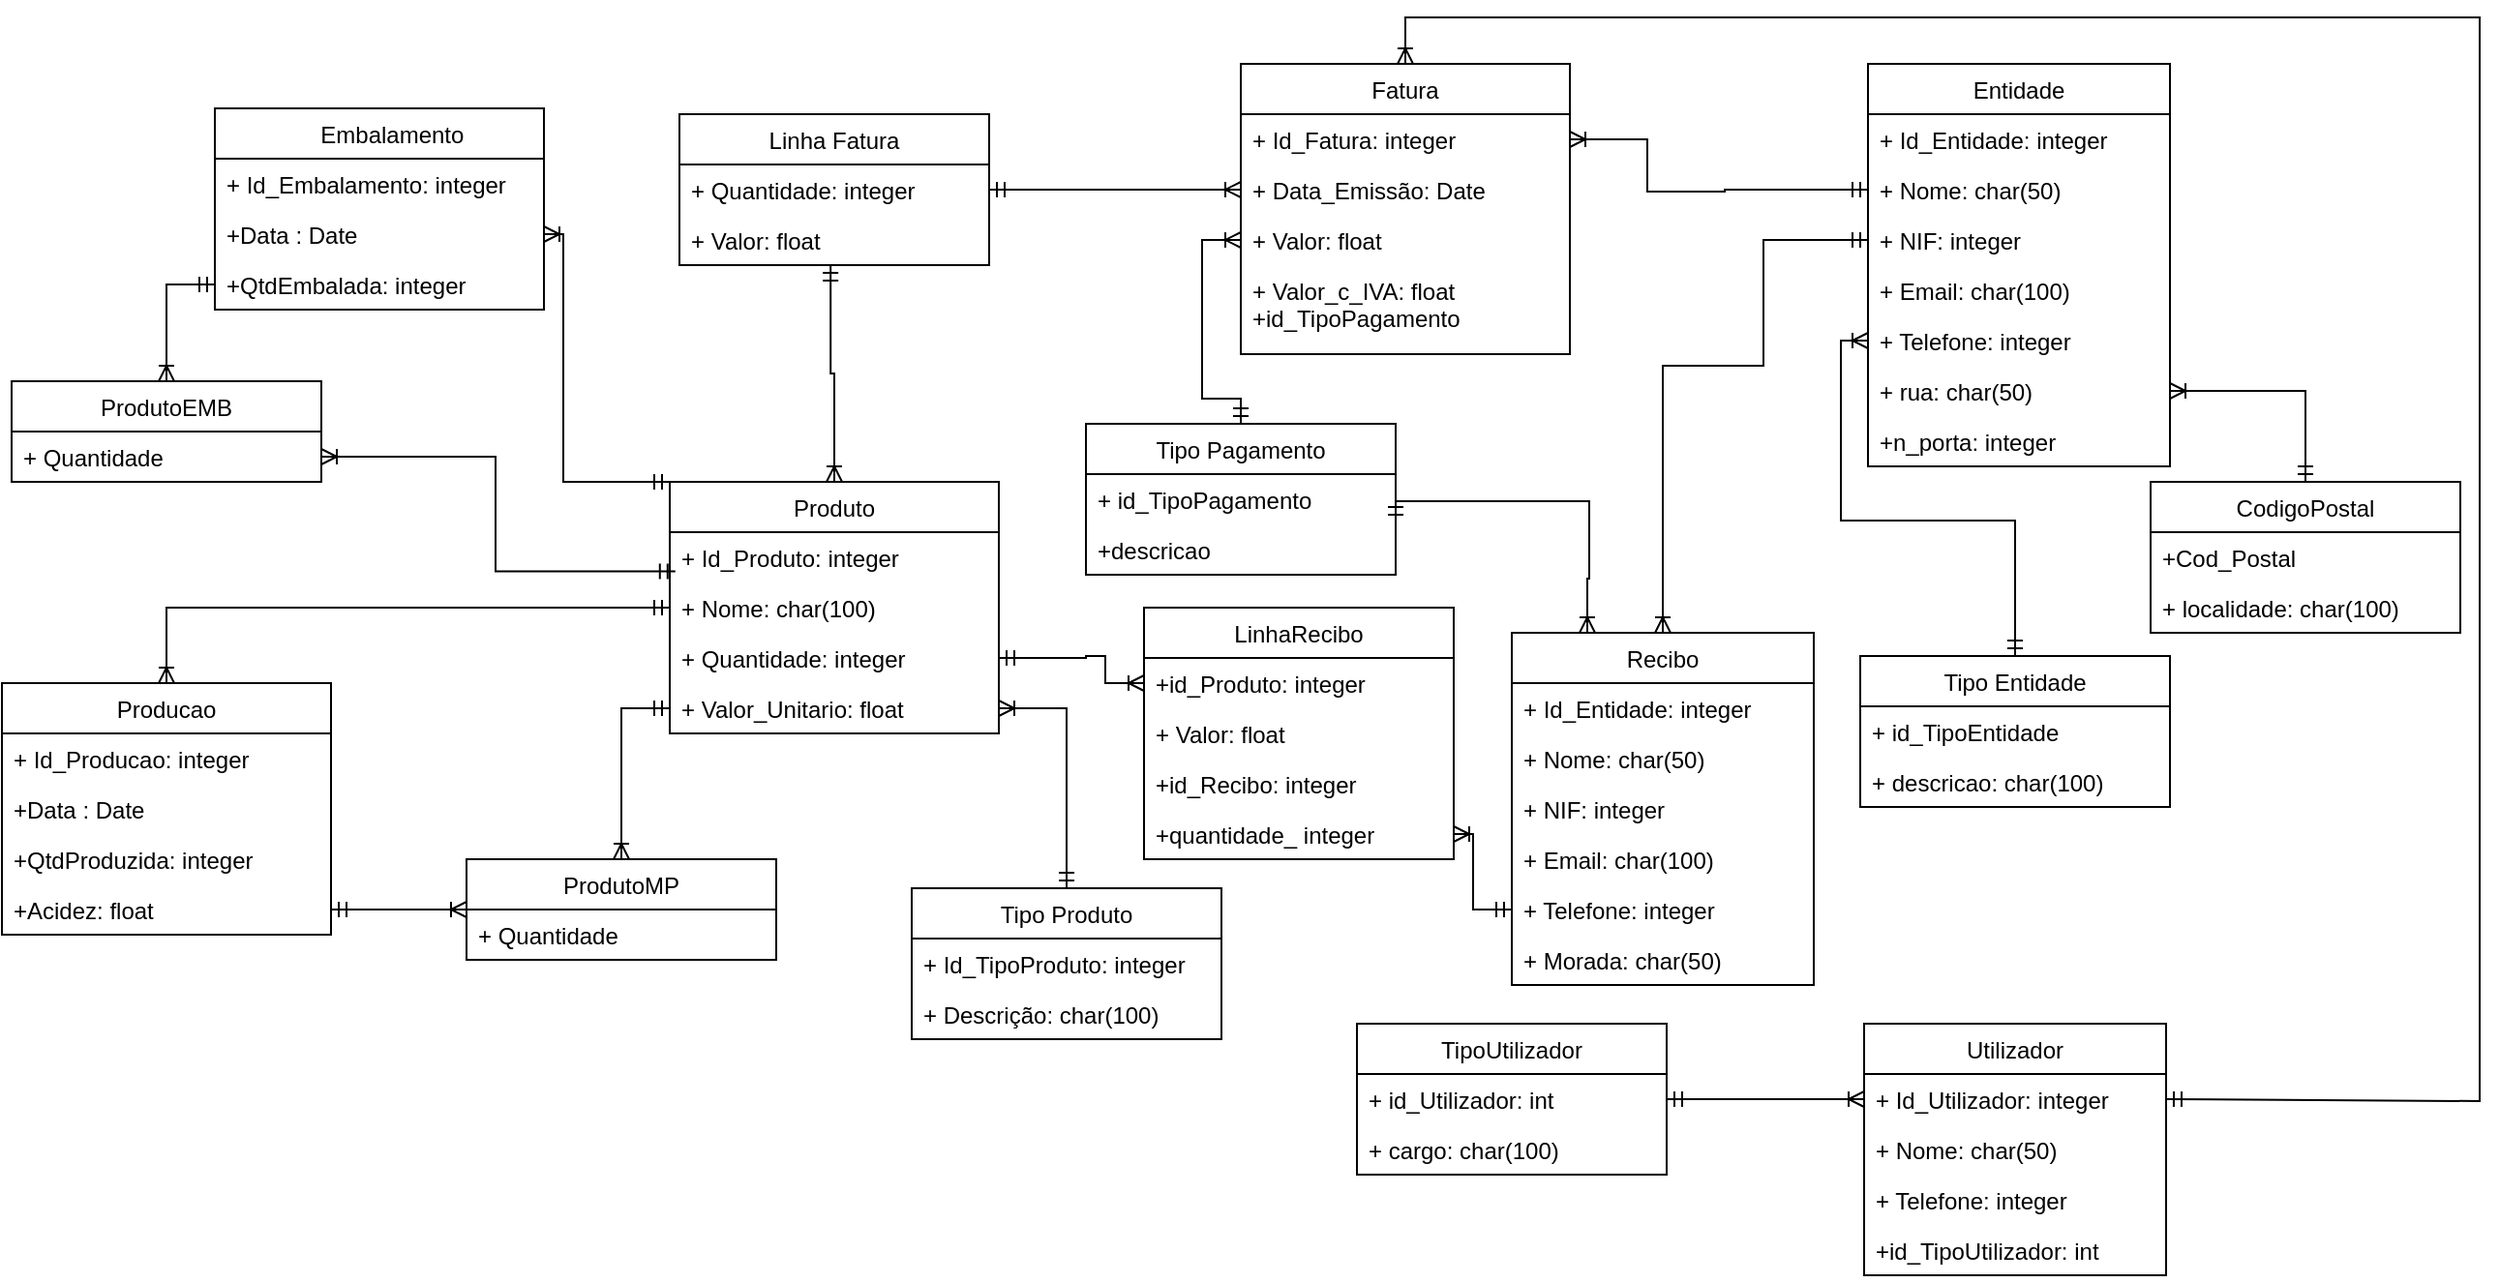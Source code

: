 <mxfile version="20.8.23" type="device"><diagram id="x-lBp03VzFxnVGwK7fEp" name="Página-1"><mxGraphModel dx="3732" dy="835" grid="1" gridSize="10" guides="1" tooltips="1" connect="1" arrows="1" fold="1" page="1" pageScale="1" pageWidth="2339" pageHeight="3300" math="0" shadow="0"><root><mxCell id="0"/><mxCell id="1" parent="0"/><mxCell id="ugHC3szSdnRsnbAYPr2k-1" value="Fatura" style="swimlane;fontStyle=0;childLayout=stackLayout;horizontal=1;startSize=26;fillColor=none;horizontalStack=0;resizeParent=1;resizeParentMax=0;resizeLast=0;collapsible=1;marginBottom=0;" parent="1" vertex="1"><mxGeometry x="450" y="64" width="170" height="150" as="geometry"><mxRectangle x="50" y="50" width="80" height="30" as="alternateBounds"/></mxGeometry></mxCell><mxCell id="ugHC3szSdnRsnbAYPr2k-2" value="+ Id_Fatura: integer" style="text;strokeColor=none;fillColor=none;align=left;verticalAlign=top;spacingLeft=4;spacingRight=4;overflow=hidden;rotatable=0;points=[[0,0.5],[1,0.5]];portConstraint=eastwest;" parent="ugHC3szSdnRsnbAYPr2k-1" vertex="1"><mxGeometry y="26" width="170" height="26" as="geometry"/></mxCell><mxCell id="ugHC3szSdnRsnbAYPr2k-3" value="+ Data_Emissão: Date" style="text;strokeColor=none;fillColor=none;align=left;verticalAlign=top;spacingLeft=4;spacingRight=4;overflow=hidden;rotatable=0;points=[[0,0.5],[1,0.5]];portConstraint=eastwest;" parent="ugHC3szSdnRsnbAYPr2k-1" vertex="1"><mxGeometry y="52" width="170" height="26" as="geometry"/></mxCell><mxCell id="ugHC3szSdnRsnbAYPr2k-4" value="+ Valor: float" style="text;strokeColor=none;fillColor=none;align=left;verticalAlign=top;spacingLeft=4;spacingRight=4;overflow=hidden;rotatable=0;points=[[0,0.5],[1,0.5]];portConstraint=eastwest;" parent="ugHC3szSdnRsnbAYPr2k-1" vertex="1"><mxGeometry y="78" width="170" height="26" as="geometry"/></mxCell><mxCell id="ugHC3szSdnRsnbAYPr2k-5" value="+ Valor_c_IVA: float&#10;+id_TipoPagamento" style="text;strokeColor=none;fillColor=none;align=left;verticalAlign=top;spacingLeft=4;spacingRight=4;overflow=hidden;rotatable=0;points=[[0,0.5],[1,0.5]];portConstraint=eastwest;" parent="ugHC3szSdnRsnbAYPr2k-1" vertex="1"><mxGeometry y="104" width="170" height="46" as="geometry"/></mxCell><mxCell id="ugHC3szSdnRsnbAYPr2k-6" value="Entidade" style="swimlane;fontStyle=0;childLayout=stackLayout;horizontal=1;startSize=26;fillColor=none;horizontalStack=0;resizeParent=1;resizeParentMax=0;resizeLast=0;collapsible=1;marginBottom=0;" parent="1" vertex="1"><mxGeometry x="774" y="64" width="156" height="208" as="geometry"/></mxCell><mxCell id="ugHC3szSdnRsnbAYPr2k-7" value="+ Id_Entidade: integer" style="text;strokeColor=none;fillColor=none;align=left;verticalAlign=top;spacingLeft=4;spacingRight=4;overflow=hidden;rotatable=0;points=[[0,0.5],[1,0.5]];portConstraint=eastwest;" parent="ugHC3szSdnRsnbAYPr2k-6" vertex="1"><mxGeometry y="26" width="156" height="26" as="geometry"/></mxCell><mxCell id="ugHC3szSdnRsnbAYPr2k-8" value="+ Nome: char(50)" style="text;strokeColor=none;fillColor=none;align=left;verticalAlign=top;spacingLeft=4;spacingRight=4;overflow=hidden;rotatable=0;points=[[0,0.5],[1,0.5]];portConstraint=eastwest;" parent="ugHC3szSdnRsnbAYPr2k-6" vertex="1"><mxGeometry y="52" width="156" height="26" as="geometry"/></mxCell><mxCell id="ugHC3szSdnRsnbAYPr2k-9" value="+ NIF: integer" style="text;strokeColor=none;fillColor=none;align=left;verticalAlign=top;spacingLeft=4;spacingRight=4;overflow=hidden;rotatable=0;points=[[0,0.5],[1,0.5]];portConstraint=eastwest;" parent="ugHC3szSdnRsnbAYPr2k-6" vertex="1"><mxGeometry y="78" width="156" height="26" as="geometry"/></mxCell><mxCell id="ugHC3szSdnRsnbAYPr2k-10" value="+ Email: char(100)" style="text;strokeColor=none;fillColor=none;align=left;verticalAlign=top;spacingLeft=4;spacingRight=4;overflow=hidden;rotatable=0;points=[[0,0.5],[1,0.5]];portConstraint=eastwest;" parent="ugHC3szSdnRsnbAYPr2k-6" vertex="1"><mxGeometry y="104" width="156" height="26" as="geometry"/></mxCell><mxCell id="ugHC3szSdnRsnbAYPr2k-11" value="+ Telefone: integer" style="text;strokeColor=none;fillColor=none;align=left;verticalAlign=top;spacingLeft=4;spacingRight=4;overflow=hidden;rotatable=0;points=[[0,0.5],[1,0.5]];portConstraint=eastwest;" parent="ugHC3szSdnRsnbAYPr2k-6" vertex="1"><mxGeometry y="130" width="156" height="26" as="geometry"/></mxCell><mxCell id="ugHC3szSdnRsnbAYPr2k-12" value="+ rua: char(50)" style="text;strokeColor=none;fillColor=none;align=left;verticalAlign=top;spacingLeft=4;spacingRight=4;overflow=hidden;rotatable=0;points=[[0,0.5],[1,0.5]];portConstraint=eastwest;" parent="ugHC3szSdnRsnbAYPr2k-6" vertex="1"><mxGeometry y="156" width="156" height="26" as="geometry"/></mxCell><mxCell id="mNcHwQ9NGcDvIZCltJwd-30" value="+n_porta: integer" style="text;strokeColor=none;fillColor=none;align=left;verticalAlign=top;spacingLeft=4;spacingRight=4;overflow=hidden;rotatable=0;points=[[0,0.5],[1,0.5]];portConstraint=eastwest;" parent="ugHC3szSdnRsnbAYPr2k-6" vertex="1"><mxGeometry y="182" width="156" height="26" as="geometry"/></mxCell><mxCell id="ugHC3szSdnRsnbAYPr2k-13" value="Tipo Entidade" style="swimlane;fontStyle=0;childLayout=stackLayout;horizontal=1;startSize=26;fillColor=none;horizontalStack=0;resizeParent=1;resizeParentMax=0;resizeLast=0;collapsible=1;marginBottom=0;" parent="1" vertex="1"><mxGeometry x="770" y="370" width="160" height="78" as="geometry"/></mxCell><mxCell id="ugHC3szSdnRsnbAYPr2k-14" value="+ id_TipoEntidade" style="text;strokeColor=none;fillColor=none;align=left;verticalAlign=top;spacingLeft=4;spacingRight=4;overflow=hidden;rotatable=0;points=[[0,0.5],[1,0.5]];portConstraint=eastwest;" parent="ugHC3szSdnRsnbAYPr2k-13" vertex="1"><mxGeometry y="26" width="160" height="26" as="geometry"/></mxCell><mxCell id="ugHC3szSdnRsnbAYPr2k-15" value="+ descricao: char(100)" style="text;strokeColor=none;fillColor=none;align=left;verticalAlign=top;spacingLeft=4;spacingRight=4;overflow=hidden;rotatable=0;points=[[0,0.5],[1,0.5]];portConstraint=eastwest;" parent="ugHC3szSdnRsnbAYPr2k-13" vertex="1"><mxGeometry y="52" width="160" height="26" as="geometry"/></mxCell><mxCell id="ugHC3szSdnRsnbAYPr2k-16" value="Utilizador" style="swimlane;fontStyle=0;childLayout=stackLayout;horizontal=1;startSize=26;fillColor=none;horizontalStack=0;resizeParent=1;resizeParentMax=0;resizeLast=0;collapsible=1;marginBottom=0;" parent="1" vertex="1"><mxGeometry x="772" y="560" width="156" height="130" as="geometry"/></mxCell><mxCell id="ugHC3szSdnRsnbAYPr2k-17" value="+ Id_Utilizador: integer" style="text;strokeColor=none;fillColor=none;align=left;verticalAlign=top;spacingLeft=4;spacingRight=4;overflow=hidden;rotatable=0;points=[[0,0.5],[1,0.5]];portConstraint=eastwest;" parent="ugHC3szSdnRsnbAYPr2k-16" vertex="1"><mxGeometry y="26" width="156" height="26" as="geometry"/></mxCell><mxCell id="ugHC3szSdnRsnbAYPr2k-18" value="+ Nome: char(50)" style="text;strokeColor=none;fillColor=none;align=left;verticalAlign=top;spacingLeft=4;spacingRight=4;overflow=hidden;rotatable=0;points=[[0,0.5],[1,0.5]];portConstraint=eastwest;" parent="ugHC3szSdnRsnbAYPr2k-16" vertex="1"><mxGeometry y="52" width="156" height="26" as="geometry"/></mxCell><mxCell id="ugHC3szSdnRsnbAYPr2k-19" value="+ Telefone: integer" style="text;strokeColor=none;fillColor=none;align=left;verticalAlign=top;spacingLeft=4;spacingRight=4;overflow=hidden;rotatable=0;points=[[0,0.5],[1,0.5]];portConstraint=eastwest;" parent="ugHC3szSdnRsnbAYPr2k-16" vertex="1"><mxGeometry y="78" width="156" height="26" as="geometry"/></mxCell><mxCell id="mNcHwQ9NGcDvIZCltJwd-5" value="+id_TipoUtilizador: int" style="text;strokeColor=none;fillColor=none;align=left;verticalAlign=top;spacingLeft=4;spacingRight=4;overflow=hidden;rotatable=0;points=[[0,0.5],[1,0.5]];portConstraint=eastwest;" parent="ugHC3szSdnRsnbAYPr2k-16" vertex="1"><mxGeometry y="104" width="156" height="26" as="geometry"/></mxCell><mxCell id="ugHC3szSdnRsnbAYPr2k-20" value="TipoUtilizador" style="swimlane;fontStyle=0;childLayout=stackLayout;horizontal=1;startSize=26;fillColor=none;horizontalStack=0;resizeParent=1;resizeParentMax=0;resizeLast=0;collapsible=1;marginBottom=0;" parent="1" vertex="1"><mxGeometry x="510" y="560" width="160" height="78" as="geometry"/></mxCell><mxCell id="ugHC3szSdnRsnbAYPr2k-21" value="+ id_Utilizador: int" style="text;strokeColor=none;fillColor=none;align=left;verticalAlign=top;spacingLeft=4;spacingRight=4;overflow=hidden;rotatable=0;points=[[0,0.5],[1,0.5]];portConstraint=eastwest;" parent="ugHC3szSdnRsnbAYPr2k-20" vertex="1"><mxGeometry y="26" width="160" height="26" as="geometry"/></mxCell><mxCell id="ugHC3szSdnRsnbAYPr2k-22" value="+ cargo: char(100)" style="text;strokeColor=none;fillColor=none;align=left;verticalAlign=top;spacingLeft=4;spacingRight=4;overflow=hidden;rotatable=0;points=[[0,0.5],[1,0.5]];portConstraint=eastwest;" parent="ugHC3szSdnRsnbAYPr2k-20" vertex="1"><mxGeometry y="52" width="160" height="26" as="geometry"/></mxCell><mxCell id="ugHC3szSdnRsnbAYPr2k-27" value="Tipo Pagamento" style="swimlane;fontStyle=0;childLayout=stackLayout;horizontal=1;startSize=26;fillColor=none;horizontalStack=0;resizeParent=1;resizeParentMax=0;resizeLast=0;collapsible=1;marginBottom=0;" parent="1" vertex="1"><mxGeometry x="370" y="250" width="160" height="78" as="geometry"/></mxCell><mxCell id="ugHC3szSdnRsnbAYPr2k-28" value="+ id_TipoPagamento" style="text;strokeColor=none;fillColor=none;align=left;verticalAlign=top;spacingLeft=4;spacingRight=4;overflow=hidden;rotatable=0;points=[[0,0.5],[1,0.5]];portConstraint=eastwest;" parent="ugHC3szSdnRsnbAYPr2k-27" vertex="1"><mxGeometry y="26" width="160" height="26" as="geometry"/></mxCell><mxCell id="ugHC3szSdnRsnbAYPr2k-29" value="+descricao" style="text;strokeColor=none;fillColor=none;align=left;verticalAlign=top;spacingLeft=4;spacingRight=4;overflow=hidden;rotatable=0;points=[[0,0.5],[1,0.5]];portConstraint=eastwest;" parent="ugHC3szSdnRsnbAYPr2k-27" vertex="1"><mxGeometry y="52" width="160" height="26" as="geometry"/></mxCell><mxCell id="ugHC3szSdnRsnbAYPr2k-31" value="Linha Fatura" style="swimlane;fontStyle=0;childLayout=stackLayout;horizontal=1;startSize=26;fillColor=none;horizontalStack=0;resizeParent=1;resizeParentMax=0;resizeLast=0;collapsible=1;marginBottom=0;" parent="1" vertex="1"><mxGeometry x="160" y="90" width="160" height="78" as="geometry"/></mxCell><mxCell id="ugHC3szSdnRsnbAYPr2k-32" value="+ Quantidade: integer" style="text;strokeColor=none;fillColor=none;align=left;verticalAlign=top;spacingLeft=4;spacingRight=4;overflow=hidden;rotatable=0;points=[[0,0.5],[1,0.5]];portConstraint=eastwest;" parent="ugHC3szSdnRsnbAYPr2k-31" vertex="1"><mxGeometry y="26" width="160" height="26" as="geometry"/></mxCell><mxCell id="ugHC3szSdnRsnbAYPr2k-33" value="+ Valor: float" style="text;strokeColor=none;fillColor=none;align=left;verticalAlign=top;spacingLeft=4;spacingRight=4;overflow=hidden;rotatable=0;points=[[0,0.5],[1,0.5]];portConstraint=eastwest;" parent="ugHC3szSdnRsnbAYPr2k-31" vertex="1"><mxGeometry y="52" width="160" height="26" as="geometry"/></mxCell><mxCell id="ugHC3szSdnRsnbAYPr2k-34" value="Produto" style="swimlane;fontStyle=0;childLayout=stackLayout;horizontal=1;startSize=26;fillColor=none;horizontalStack=0;resizeParent=1;resizeParentMax=0;resizeLast=0;collapsible=1;marginBottom=0;" parent="1" vertex="1"><mxGeometry x="155" y="280" width="170" height="130" as="geometry"/></mxCell><mxCell id="ugHC3szSdnRsnbAYPr2k-35" value="+ Id_Produto: integer" style="text;strokeColor=none;fillColor=none;align=left;verticalAlign=top;spacingLeft=4;spacingRight=4;overflow=hidden;rotatable=0;points=[[0,0.5],[1,0.5]];portConstraint=eastwest;" parent="ugHC3szSdnRsnbAYPr2k-34" vertex="1"><mxGeometry y="26" width="170" height="26" as="geometry"/></mxCell><mxCell id="ugHC3szSdnRsnbAYPr2k-36" value="+ Nome: char(100)" style="text;strokeColor=none;fillColor=none;align=left;verticalAlign=top;spacingLeft=4;spacingRight=4;overflow=hidden;rotatable=0;points=[[0,0.5],[1,0.5]];portConstraint=eastwest;" parent="ugHC3szSdnRsnbAYPr2k-34" vertex="1"><mxGeometry y="52" width="170" height="26" as="geometry"/></mxCell><mxCell id="ugHC3szSdnRsnbAYPr2k-37" value="+ Quantidade: integer" style="text;strokeColor=none;fillColor=none;align=left;verticalAlign=top;spacingLeft=4;spacingRight=4;overflow=hidden;rotatable=0;points=[[0,0.5],[1,0.5]];portConstraint=eastwest;" parent="ugHC3szSdnRsnbAYPr2k-34" vertex="1"><mxGeometry y="78" width="170" height="26" as="geometry"/></mxCell><mxCell id="ugHC3szSdnRsnbAYPr2k-38" value="+ Valor_Unitario: float" style="text;strokeColor=none;fillColor=none;align=left;verticalAlign=top;spacingLeft=4;spacingRight=4;overflow=hidden;rotatable=0;points=[[0,0.5],[1,0.5]];portConstraint=eastwest;" parent="ugHC3szSdnRsnbAYPr2k-34" vertex="1"><mxGeometry y="104" width="170" height="26" as="geometry"/></mxCell><mxCell id="ugHC3szSdnRsnbAYPr2k-39" value="Tipo Produto" style="swimlane;fontStyle=0;childLayout=stackLayout;horizontal=1;startSize=26;fillColor=none;horizontalStack=0;resizeParent=1;resizeParentMax=0;resizeLast=0;collapsible=1;marginBottom=0;" parent="1" vertex="1"><mxGeometry x="280" y="490" width="160" height="78" as="geometry"/></mxCell><mxCell id="ugHC3szSdnRsnbAYPr2k-40" value="+ Id_TipoProduto: integer" style="text;strokeColor=none;fillColor=none;align=left;verticalAlign=top;spacingLeft=4;spacingRight=4;overflow=hidden;rotatable=0;points=[[0,0.5],[1,0.5]];portConstraint=eastwest;" parent="ugHC3szSdnRsnbAYPr2k-39" vertex="1"><mxGeometry y="26" width="160" height="26" as="geometry"/></mxCell><mxCell id="ugHC3szSdnRsnbAYPr2k-41" value="+ Descrição: char(100)" style="text;strokeColor=none;fillColor=none;align=left;verticalAlign=top;spacingLeft=4;spacingRight=4;overflow=hidden;rotatable=0;points=[[0,0.5],[1,0.5]];portConstraint=eastwest;" parent="ugHC3szSdnRsnbAYPr2k-39" vertex="1"><mxGeometry y="52" width="160" height="26" as="geometry"/></mxCell><mxCell id="N-B9Fpde4y9fjg6_g5HG-5" style="edgeStyle=orthogonalEdgeStyle;rounded=0;orthogonalLoop=1;jettySize=auto;html=1;entryX=0;entryY=0.5;entryDx=0;entryDy=0;startArrow=ERoneToMany;startFill=0;endArrow=ERmandOne;endFill=0;" parent="1" source="N-B9Fpde4y9fjg6_g5HG-2" target="ugHC3szSdnRsnbAYPr2k-38" edge="1"><mxGeometry relative="1" as="geometry"/></mxCell><mxCell id="N-B9Fpde4y9fjg6_g5HG-11" style="edgeStyle=orthogonalEdgeStyle;rounded=0;orthogonalLoop=1;jettySize=auto;html=1;entryX=1;entryY=0.5;entryDx=0;entryDy=0;startArrow=ERoneToMany;startFill=0;endArrow=ERmandOne;endFill=0;" parent="1" source="N-B9Fpde4y9fjg6_g5HG-2" target="N-B9Fpde4y9fjg6_g5HG-10" edge="1"><mxGeometry relative="1" as="geometry"/></mxCell><mxCell id="N-B9Fpde4y9fjg6_g5HG-2" value="ProdutoMP" style="swimlane;fontStyle=0;childLayout=stackLayout;horizontal=1;startSize=26;fillColor=none;horizontalStack=0;resizeParent=1;resizeParentMax=0;resizeLast=0;collapsible=1;marginBottom=0;" parent="1" vertex="1"><mxGeometry x="50" y="475" width="160" height="52" as="geometry"/></mxCell><mxCell id="N-B9Fpde4y9fjg6_g5HG-3" value="+ Quantidade" style="text;strokeColor=none;fillColor=none;align=left;verticalAlign=top;spacingLeft=4;spacingRight=4;overflow=hidden;rotatable=0;points=[[0,0.5],[1,0.5]];portConstraint=eastwest;" parent="N-B9Fpde4y9fjg6_g5HG-2" vertex="1"><mxGeometry y="26" width="160" height="26" as="geometry"/></mxCell><mxCell id="N-B9Fpde4y9fjg6_g5HG-12" style="edgeStyle=orthogonalEdgeStyle;rounded=0;orthogonalLoop=1;jettySize=auto;html=1;entryX=0;entryY=0.5;entryDx=0;entryDy=0;startArrow=ERoneToMany;startFill=0;endArrow=ERmandOne;endFill=0;" parent="1" source="N-B9Fpde4y9fjg6_g5HG-6" target="ugHC3szSdnRsnbAYPr2k-36" edge="1"><mxGeometry relative="1" as="geometry"/></mxCell><mxCell id="N-B9Fpde4y9fjg6_g5HG-6" value="Producao" style="swimlane;fontStyle=0;childLayout=stackLayout;horizontal=1;startSize=26;fillColor=none;horizontalStack=0;resizeParent=1;resizeParentMax=0;resizeLast=0;collapsible=1;marginBottom=0;" parent="1" vertex="1"><mxGeometry x="-190" y="384" width="170" height="130" as="geometry"/></mxCell><mxCell id="N-B9Fpde4y9fjg6_g5HG-7" value="+ Id_Producao: integer" style="text;strokeColor=none;fillColor=none;align=left;verticalAlign=top;spacingLeft=4;spacingRight=4;overflow=hidden;rotatable=0;points=[[0,0.5],[1,0.5]];portConstraint=eastwest;" parent="N-B9Fpde4y9fjg6_g5HG-6" vertex="1"><mxGeometry y="26" width="170" height="26" as="geometry"/></mxCell><mxCell id="N-B9Fpde4y9fjg6_g5HG-8" value="+Data : Date" style="text;strokeColor=none;fillColor=none;align=left;verticalAlign=top;spacingLeft=4;spacingRight=4;overflow=hidden;rotatable=0;points=[[0,0.5],[1,0.5]];portConstraint=eastwest;" parent="N-B9Fpde4y9fjg6_g5HG-6" vertex="1"><mxGeometry y="52" width="170" height="26" as="geometry"/></mxCell><mxCell id="N-B9Fpde4y9fjg6_g5HG-9" value="+QtdProduzida: integer" style="text;strokeColor=none;fillColor=none;align=left;verticalAlign=top;spacingLeft=4;spacingRight=4;overflow=hidden;rotatable=0;points=[[0,0.5],[1,0.5]];portConstraint=eastwest;" parent="N-B9Fpde4y9fjg6_g5HG-6" vertex="1"><mxGeometry y="78" width="170" height="26" as="geometry"/></mxCell><mxCell id="N-B9Fpde4y9fjg6_g5HG-10" value="+Acidez: float" style="text;strokeColor=none;fillColor=none;align=left;verticalAlign=top;spacingLeft=4;spacingRight=4;overflow=hidden;rotatable=0;points=[[0,0.5],[1,0.5]];portConstraint=eastwest;" parent="N-B9Fpde4y9fjg6_g5HG-6" vertex="1"><mxGeometry y="104" width="170" height="26" as="geometry"/></mxCell><mxCell id="N-B9Fpde4y9fjg6_g5HG-21" style="edgeStyle=orthogonalEdgeStyle;rounded=0;orthogonalLoop=1;jettySize=auto;html=1;entryX=0;entryY=0.5;entryDx=0;entryDy=0;startArrow=ERoneToMany;startFill=0;endArrow=ERmandOne;endFill=0;" parent="1" source="N-B9Fpde4y9fjg6_g5HG-13" target="N-B9Fpde4y9fjg6_g5HG-18" edge="1"><mxGeometry relative="1" as="geometry"><mxPoint x="-103.81" y="162.86" as="targetPoint"/><Array as="points"><mxPoint x="-105" y="178"/></Array></mxGeometry></mxCell><mxCell id="N-B9Fpde4y9fjg6_g5HG-13" value="ProdutoEMB" style="swimlane;fontStyle=0;childLayout=stackLayout;horizontal=1;startSize=26;fillColor=none;horizontalStack=0;resizeParent=1;resizeParentMax=0;resizeLast=0;collapsible=1;marginBottom=0;" parent="1" vertex="1"><mxGeometry x="-185" y="228" width="160" height="52" as="geometry"/></mxCell><mxCell id="N-B9Fpde4y9fjg6_g5HG-14" value="+ Quantidade" style="text;strokeColor=none;fillColor=none;align=left;verticalAlign=top;spacingLeft=4;spacingRight=4;overflow=hidden;rotatable=0;points=[[0,0.5],[1,0.5]];portConstraint=eastwest;" parent="N-B9Fpde4y9fjg6_g5HG-13" vertex="1"><mxGeometry y="26" width="160" height="26" as="geometry"/></mxCell><mxCell id="N-B9Fpde4y9fjg6_g5HG-15" value="    Embalamento" style="swimlane;fontStyle=0;childLayout=stackLayout;horizontal=1;startSize=26;fillColor=none;horizontalStack=0;resizeParent=1;resizeParentMax=0;resizeLast=0;collapsible=1;marginBottom=0;" parent="1" vertex="1"><mxGeometry x="-80" y="87" width="170" height="104" as="geometry"/></mxCell><mxCell id="N-B9Fpde4y9fjg6_g5HG-16" value="+ Id_Embalamento: integer" style="text;strokeColor=none;fillColor=none;align=left;verticalAlign=top;spacingLeft=4;spacingRight=4;overflow=hidden;rotatable=0;points=[[0,0.5],[1,0.5]];portConstraint=eastwest;" parent="N-B9Fpde4y9fjg6_g5HG-15" vertex="1"><mxGeometry y="26" width="170" height="26" as="geometry"/></mxCell><mxCell id="N-B9Fpde4y9fjg6_g5HG-17" value="+Data : Date" style="text;strokeColor=none;fillColor=none;align=left;verticalAlign=top;spacingLeft=4;spacingRight=4;overflow=hidden;rotatable=0;points=[[0,0.5],[1,0.5]];portConstraint=eastwest;" parent="N-B9Fpde4y9fjg6_g5HG-15" vertex="1"><mxGeometry y="52" width="170" height="26" as="geometry"/></mxCell><mxCell id="N-B9Fpde4y9fjg6_g5HG-18" value="+QtdEmbalada: integer" style="text;strokeColor=none;fillColor=none;align=left;verticalAlign=top;spacingLeft=4;spacingRight=4;overflow=hidden;rotatable=0;points=[[0,0.5],[1,0.5]];portConstraint=eastwest;" parent="N-B9Fpde4y9fjg6_g5HG-15" vertex="1"><mxGeometry y="78" width="170" height="26" as="geometry"/></mxCell><mxCell id="N-B9Fpde4y9fjg6_g5HG-20" style="edgeStyle=orthogonalEdgeStyle;rounded=0;orthogonalLoop=1;jettySize=auto;html=1;entryX=0.017;entryY=-0.22;entryDx=0;entryDy=0;entryPerimeter=0;startArrow=ERoneToMany;startFill=0;endArrow=ERmandOne;endFill=0;" parent="1" source="N-B9Fpde4y9fjg6_g5HG-14" target="ugHC3szSdnRsnbAYPr2k-36" edge="1"><mxGeometry relative="1" as="geometry"/></mxCell><mxCell id="N-B9Fpde4y9fjg6_g5HG-22" style="edgeStyle=orthogonalEdgeStyle;rounded=0;orthogonalLoop=1;jettySize=auto;html=1;entryX=0;entryY=0;entryDx=0;entryDy=0;startArrow=ERoneToMany;startFill=0;endArrow=ERmandOne;endFill=0;exitX=1;exitY=0.5;exitDx=0;exitDy=0;" parent="1" source="N-B9Fpde4y9fjg6_g5HG-17" target="ugHC3szSdnRsnbAYPr2k-34" edge="1"><mxGeometry relative="1" as="geometry"><Array as="points"><mxPoint x="100" y="152"/><mxPoint x="100" y="280"/></Array></mxGeometry></mxCell><mxCell id="mNcHwQ9NGcDvIZCltJwd-1" style="edgeStyle=orthogonalEdgeStyle;rounded=0;orthogonalLoop=1;jettySize=auto;html=1;entryX=0.488;entryY=1;entryDx=0;entryDy=0;startArrow=ERoneToMany;startFill=0;endArrow=ERmandOne;endFill=0;entryPerimeter=0;exitX=0.5;exitY=0;exitDx=0;exitDy=0;" parent="1" source="ugHC3szSdnRsnbAYPr2k-34" target="ugHC3szSdnRsnbAYPr2k-33" edge="1"><mxGeometry relative="1" as="geometry"><mxPoint x="-95" y="394" as="sourcePoint"/><mxPoint x="165" y="355" as="targetPoint"/></mxGeometry></mxCell><mxCell id="mNcHwQ9NGcDvIZCltJwd-2" style="edgeStyle=orthogonalEdgeStyle;rounded=0;orthogonalLoop=1;jettySize=auto;html=1;entryX=1;entryY=0.5;entryDx=0;entryDy=0;startArrow=ERoneToMany;startFill=0;endArrow=ERmandOne;endFill=0;exitX=0;exitY=0.5;exitDx=0;exitDy=0;" parent="1" source="ugHC3szSdnRsnbAYPr2k-3" target="ugHC3szSdnRsnbAYPr2k-32" edge="1"><mxGeometry relative="1" as="geometry"><mxPoint x="250" y="290" as="sourcePoint"/><mxPoint x="248" y="178" as="targetPoint"/></mxGeometry></mxCell><mxCell id="mNcHwQ9NGcDvIZCltJwd-3" style="edgeStyle=orthogonalEdgeStyle;rounded=0;orthogonalLoop=1;jettySize=auto;html=1;entryX=0.5;entryY=0;entryDx=0;entryDy=0;startArrow=ERoneToMany;startFill=0;endArrow=ERmandOne;endFill=0;exitX=0;exitY=0.5;exitDx=0;exitDy=0;" parent="1" source="ugHC3szSdnRsnbAYPr2k-4" target="ugHC3szSdnRsnbAYPr2k-27" edge="1"><mxGeometry relative="1" as="geometry"><mxPoint x="460" y="139" as="sourcePoint"/><mxPoint x="330" y="139" as="targetPoint"/><Array as="points"><mxPoint x="430" y="155"/><mxPoint x="430" y="237"/><mxPoint x="450" y="237"/></Array></mxGeometry></mxCell><mxCell id="mNcHwQ9NGcDvIZCltJwd-4" style="edgeStyle=orthogonalEdgeStyle;rounded=0;orthogonalLoop=1;jettySize=auto;html=1;entryX=1;entryY=0.5;entryDx=0;entryDy=0;startArrow=ERoneToMany;startFill=0;endArrow=ERmandOne;endFill=0;exitX=0;exitY=0.5;exitDx=0;exitDy=0;" parent="1" source="ugHC3szSdnRsnbAYPr2k-17" target="ugHC3szSdnRsnbAYPr2k-21" edge="1"><mxGeometry relative="1" as="geometry"><mxPoint x="140" y="485" as="sourcePoint"/><mxPoint x="165" y="407" as="targetPoint"/></mxGeometry></mxCell><mxCell id="mNcHwQ9NGcDvIZCltJwd-6" style="edgeStyle=orthogonalEdgeStyle;rounded=0;orthogonalLoop=1;jettySize=auto;html=1;startArrow=ERoneToMany;startFill=0;endArrow=ERmandOne;endFill=0;exitX=0;exitY=0.5;exitDx=0;exitDy=0;entryX=0.5;entryY=0;entryDx=0;entryDy=0;" parent="1" source="ugHC3szSdnRsnbAYPr2k-11" target="ugHC3szSdnRsnbAYPr2k-13" edge="1"><mxGeometry relative="1" as="geometry"><mxPoint x="460" y="165" as="sourcePoint"/><mxPoint x="860" y="380" as="targetPoint"/><Array as="points"><mxPoint x="760" y="207"/><mxPoint x="760" y="300"/><mxPoint x="850" y="300"/></Array></mxGeometry></mxCell><mxCell id="mNcHwQ9NGcDvIZCltJwd-8" value="Recibo" style="swimlane;fontStyle=0;childLayout=stackLayout;horizontal=1;startSize=26;fillColor=none;horizontalStack=0;resizeParent=1;resizeParentMax=0;resizeLast=0;collapsible=1;marginBottom=0;" parent="1" vertex="1"><mxGeometry x="590" y="358" width="156" height="182" as="geometry"/></mxCell><mxCell id="mNcHwQ9NGcDvIZCltJwd-9" value="+ Id_Entidade: integer" style="text;strokeColor=none;fillColor=none;align=left;verticalAlign=top;spacingLeft=4;spacingRight=4;overflow=hidden;rotatable=0;points=[[0,0.5],[1,0.5]];portConstraint=eastwest;" parent="mNcHwQ9NGcDvIZCltJwd-8" vertex="1"><mxGeometry y="26" width="156" height="26" as="geometry"/></mxCell><mxCell id="mNcHwQ9NGcDvIZCltJwd-10" value="+ Nome: char(50)" style="text;strokeColor=none;fillColor=none;align=left;verticalAlign=top;spacingLeft=4;spacingRight=4;overflow=hidden;rotatable=0;points=[[0,0.5],[1,0.5]];portConstraint=eastwest;" parent="mNcHwQ9NGcDvIZCltJwd-8" vertex="1"><mxGeometry y="52" width="156" height="26" as="geometry"/></mxCell><mxCell id="mNcHwQ9NGcDvIZCltJwd-11" value="+ NIF: integer" style="text;strokeColor=none;fillColor=none;align=left;verticalAlign=top;spacingLeft=4;spacingRight=4;overflow=hidden;rotatable=0;points=[[0,0.5],[1,0.5]];portConstraint=eastwest;" parent="mNcHwQ9NGcDvIZCltJwd-8" vertex="1"><mxGeometry y="78" width="156" height="26" as="geometry"/></mxCell><mxCell id="mNcHwQ9NGcDvIZCltJwd-12" value="+ Email: char(100)" style="text;strokeColor=none;fillColor=none;align=left;verticalAlign=top;spacingLeft=4;spacingRight=4;overflow=hidden;rotatable=0;points=[[0,0.5],[1,0.5]];portConstraint=eastwest;" parent="mNcHwQ9NGcDvIZCltJwd-8" vertex="1"><mxGeometry y="104" width="156" height="26" as="geometry"/></mxCell><mxCell id="mNcHwQ9NGcDvIZCltJwd-13" value="+ Telefone: integer" style="text;strokeColor=none;fillColor=none;align=left;verticalAlign=top;spacingLeft=4;spacingRight=4;overflow=hidden;rotatable=0;points=[[0,0.5],[1,0.5]];portConstraint=eastwest;" parent="mNcHwQ9NGcDvIZCltJwd-8" vertex="1"><mxGeometry y="130" width="156" height="26" as="geometry"/></mxCell><mxCell id="mNcHwQ9NGcDvIZCltJwd-14" value="+ Morada: char(50)" style="text;strokeColor=none;fillColor=none;align=left;verticalAlign=top;spacingLeft=4;spacingRight=4;overflow=hidden;rotatable=0;points=[[0,0.5],[1,0.5]];portConstraint=eastwest;" parent="mNcHwQ9NGcDvIZCltJwd-8" vertex="1"><mxGeometry y="156" width="156" height="26" as="geometry"/></mxCell><mxCell id="mNcHwQ9NGcDvIZCltJwd-15" style="edgeStyle=orthogonalEdgeStyle;rounded=0;orthogonalLoop=1;jettySize=auto;html=1;entryX=0.5;entryY=0;entryDx=0;entryDy=0;startArrow=ERoneToMany;startFill=0;endArrow=ERmandOne;endFill=0;exitX=1;exitY=0.5;exitDx=0;exitDy=0;" parent="1" source="ugHC3szSdnRsnbAYPr2k-38" target="ugHC3szSdnRsnbAYPr2k-39" edge="1"><mxGeometry relative="1" as="geometry"><mxPoint x="140" y="485" as="sourcePoint"/><mxPoint x="165" y="407" as="targetPoint"/><Array as="points"><mxPoint x="360" y="397"/></Array></mxGeometry></mxCell><mxCell id="mNcHwQ9NGcDvIZCltJwd-16" value="LinhaRecibo" style="swimlane;fontStyle=0;childLayout=stackLayout;horizontal=1;startSize=26;fillColor=none;horizontalStack=0;resizeParent=1;resizeParentMax=0;resizeLast=0;collapsible=1;marginBottom=0;" parent="1" vertex="1"><mxGeometry x="400" y="345" width="160" height="130" as="geometry"/></mxCell><mxCell id="mNcHwQ9NGcDvIZCltJwd-17" value="+id_Produto: integer" style="text;strokeColor=none;fillColor=none;align=left;verticalAlign=top;spacingLeft=4;spacingRight=4;overflow=hidden;rotatable=0;points=[[0,0.5],[1,0.5]];portConstraint=eastwest;" parent="mNcHwQ9NGcDvIZCltJwd-16" vertex="1"><mxGeometry y="26" width="160" height="26" as="geometry"/></mxCell><mxCell id="mNcHwQ9NGcDvIZCltJwd-18" value="+ Valor: float" style="text;strokeColor=none;fillColor=none;align=left;verticalAlign=top;spacingLeft=4;spacingRight=4;overflow=hidden;rotatable=0;points=[[0,0.5],[1,0.5]];portConstraint=eastwest;" parent="mNcHwQ9NGcDvIZCltJwd-16" vertex="1"><mxGeometry y="52" width="160" height="26" as="geometry"/></mxCell><mxCell id="mNcHwQ9NGcDvIZCltJwd-19" value="+id_Recibo: integer" style="text;strokeColor=none;fillColor=none;align=left;verticalAlign=top;spacingLeft=4;spacingRight=4;overflow=hidden;rotatable=0;points=[[0,0.5],[1,0.5]];portConstraint=eastwest;" parent="mNcHwQ9NGcDvIZCltJwd-16" vertex="1"><mxGeometry y="78" width="160" height="26" as="geometry"/></mxCell><mxCell id="mNcHwQ9NGcDvIZCltJwd-20" value="+quantidade_ integer" style="text;strokeColor=none;fillColor=none;align=left;verticalAlign=top;spacingLeft=4;spacingRight=4;overflow=hidden;rotatable=0;points=[[0,0.5],[1,0.5]];portConstraint=eastwest;" parent="mNcHwQ9NGcDvIZCltJwd-16" vertex="1"><mxGeometry y="104" width="160" height="26" as="geometry"/></mxCell><mxCell id="mNcHwQ9NGcDvIZCltJwd-23" style="edgeStyle=orthogonalEdgeStyle;rounded=0;orthogonalLoop=1;jettySize=auto;html=1;entryX=1;entryY=0.5;entryDx=0;entryDy=0;startArrow=ERoneToMany;startFill=0;endArrow=ERmandOne;endFill=0;exitX=0;exitY=0.5;exitDx=0;exitDy=0;" parent="1" source="mNcHwQ9NGcDvIZCltJwd-17" target="ugHC3szSdnRsnbAYPr2k-37" edge="1"><mxGeometry relative="1" as="geometry"><mxPoint x="335" y="407" as="sourcePoint"/><mxPoint x="370" y="500" as="targetPoint"/><Array as="points"><mxPoint x="380" y="384"/><mxPoint x="380" y="370"/><mxPoint x="370" y="370"/><mxPoint x="370" y="371"/></Array></mxGeometry></mxCell><mxCell id="mNcHwQ9NGcDvIZCltJwd-25" style="edgeStyle=orthogonalEdgeStyle;rounded=0;orthogonalLoop=1;jettySize=auto;html=1;entryX=0;entryY=0.5;entryDx=0;entryDy=0;startArrow=ERoneToMany;startFill=0;endArrow=ERmandOne;endFill=0;exitX=0.5;exitY=0;exitDx=0;exitDy=0;" parent="1" source="mNcHwQ9NGcDvIZCltJwd-8" target="ugHC3szSdnRsnbAYPr2k-9" edge="1"><mxGeometry relative="1" as="geometry"><mxPoint x="784" y="217" as="sourcePoint"/><mxPoint x="864" y="400" as="targetPoint"/><Array as="points"><mxPoint x="668" y="220"/><mxPoint x="720" y="220"/><mxPoint x="720" y="155"/></Array></mxGeometry></mxCell><mxCell id="mNcHwQ9NGcDvIZCltJwd-26" style="edgeStyle=orthogonalEdgeStyle;rounded=0;orthogonalLoop=1;jettySize=auto;html=1;entryX=0;entryY=0.5;entryDx=0;entryDy=0;startArrow=ERoneToMany;startFill=0;endArrow=ERmandOne;endFill=0;exitX=1;exitY=0.5;exitDx=0;exitDy=0;" parent="1" source="ugHC3szSdnRsnbAYPr2k-2" target="ugHC3szSdnRsnbAYPr2k-8" edge="1"><mxGeometry relative="1" as="geometry"><mxPoint x="794" y="227" as="sourcePoint"/><mxPoint x="874" y="410" as="targetPoint"/><Array as="points"><mxPoint x="660" y="103"/><mxPoint x="660" y="130"/><mxPoint x="700" y="130"/><mxPoint x="700" y="129"/><mxPoint x="760" y="129"/><mxPoint x="760" y="129"/></Array></mxGeometry></mxCell><mxCell id="mNcHwQ9NGcDvIZCltJwd-27" value="CodigoPostal" style="swimlane;fontStyle=0;childLayout=stackLayout;horizontal=1;startSize=26;fillColor=none;horizontalStack=0;resizeParent=1;resizeParentMax=0;resizeLast=0;collapsible=1;marginBottom=0;" parent="1" vertex="1"><mxGeometry x="920" y="280" width="160" height="78" as="geometry"/></mxCell><mxCell id="mNcHwQ9NGcDvIZCltJwd-28" value="+Cod_Postal" style="text;strokeColor=none;fillColor=none;align=left;verticalAlign=top;spacingLeft=4;spacingRight=4;overflow=hidden;rotatable=0;points=[[0,0.5],[1,0.5]];portConstraint=eastwest;" parent="mNcHwQ9NGcDvIZCltJwd-27" vertex="1"><mxGeometry y="26" width="160" height="26" as="geometry"/></mxCell><mxCell id="mNcHwQ9NGcDvIZCltJwd-29" value="+ localidade: char(100)" style="text;strokeColor=none;fillColor=none;align=left;verticalAlign=top;spacingLeft=4;spacingRight=4;overflow=hidden;rotatable=0;points=[[0,0.5],[1,0.5]];portConstraint=eastwest;" parent="mNcHwQ9NGcDvIZCltJwd-27" vertex="1"><mxGeometry y="52" width="160" height="26" as="geometry"/></mxCell><mxCell id="mNcHwQ9NGcDvIZCltJwd-31" style="edgeStyle=orthogonalEdgeStyle;rounded=0;orthogonalLoop=1;jettySize=auto;html=1;startArrow=ERoneToMany;startFill=0;endArrow=ERmandOne;endFill=0;exitX=1;exitY=0.5;exitDx=0;exitDy=0;entryX=0.5;entryY=0;entryDx=0;entryDy=0;" parent="1" source="ugHC3szSdnRsnbAYPr2k-12" target="mNcHwQ9NGcDvIZCltJwd-27" edge="1"><mxGeometry relative="1" as="geometry"><mxPoint x="784" y="217" as="sourcePoint"/><mxPoint x="860" y="390" as="targetPoint"/><Array as="points"><mxPoint x="1000" y="233"/></Array></mxGeometry></mxCell><mxCell id="mNcHwQ9NGcDvIZCltJwd-33" style="edgeStyle=orthogonalEdgeStyle;rounded=0;orthogonalLoop=1;jettySize=auto;html=1;entryX=0;entryY=0.5;entryDx=0;entryDy=0;startArrow=ERoneToMany;startFill=0;endArrow=ERmandOne;endFill=0;exitX=1;exitY=0.5;exitDx=0;exitDy=0;" parent="1" source="mNcHwQ9NGcDvIZCltJwd-20" target="mNcHwQ9NGcDvIZCltJwd-13" edge="1"><mxGeometry relative="1" as="geometry"><mxPoint x="784" y="617" as="sourcePoint"/><mxPoint x="680" y="617" as="targetPoint"/><Array as="points"><mxPoint x="570" y="462"/><mxPoint x="570" y="501"/></Array></mxGeometry></mxCell><mxCell id="mNcHwQ9NGcDvIZCltJwd-35" style="edgeStyle=orthogonalEdgeStyle;rounded=0;orthogonalLoop=1;jettySize=auto;html=1;entryX=1;entryY=0.5;entryDx=0;entryDy=0;startArrow=ERoneToMany;startFill=0;endArrow=ERmandOne;endFill=0;exitX=0.25;exitY=0;exitDx=0;exitDy=0;" parent="1" source="mNcHwQ9NGcDvIZCltJwd-8" target="ugHC3szSdnRsnbAYPr2k-28" edge="1"><mxGeometry relative="1" as="geometry"><mxPoint x="678" y="368" as="sourcePoint"/><mxPoint x="784" y="165" as="targetPoint"/><Array as="points"><mxPoint x="629" y="330"/><mxPoint x="630" y="330"/><mxPoint x="630" y="290"/></Array></mxGeometry></mxCell><mxCell id="xTsAym-Ao-fX8UHnk_d--1" value="" style="endArrow=ERoneToMany;html=1;rounded=0;exitX=1;exitY=0.5;exitDx=0;exitDy=0;entryX=0.5;entryY=0;entryDx=0;entryDy=0;endFill=0;startArrow=ERmandOne;startFill=0;" edge="1" parent="1" source="ugHC3szSdnRsnbAYPr2k-17" target="ugHC3szSdnRsnbAYPr2k-1"><mxGeometry width="50" height="50" relative="1" as="geometry"><mxPoint x="940" y="580" as="sourcePoint"/><mxPoint x="990" y="530" as="targetPoint"/><Array as="points"><mxPoint x="1090" y="600"/><mxPoint x="1090" y="40"/><mxPoint x="535" y="40"/></Array></mxGeometry></mxCell></root></mxGraphModel></diagram></mxfile>